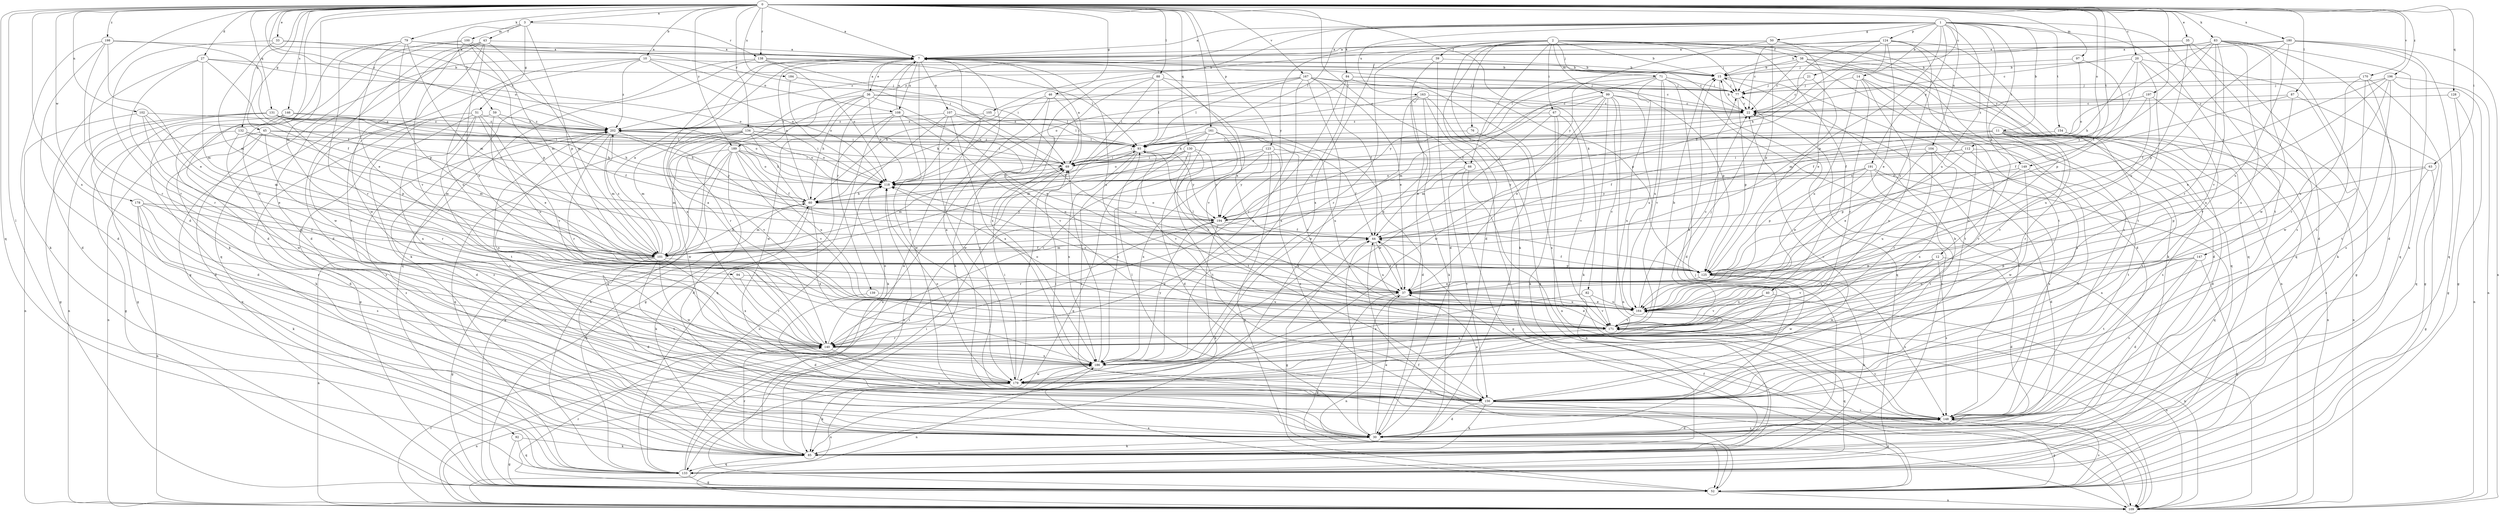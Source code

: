 strict digraph  {
0;
1;
2;
3;
7;
10;
11;
12;
14;
15;
20;
21;
22;
27;
30;
33;
35;
36;
37;
38;
39;
40;
43;
44;
45;
46;
50;
51;
52;
59;
60;
63;
66;
67;
69;
71;
76;
77;
79;
82;
83;
84;
85;
87;
88;
92;
93;
94;
97;
99;
100;
101;
102;
104;
105;
107;
108;
109;
112;
118;
123;
124;
125;
128;
130;
131;
132;
133;
134;
138;
139;
140;
146;
147;
148;
149;
154;
156;
161;
163;
164;
167;
170;
171;
178;
179;
180;
184;
186;
189;
191;
194;
196;
197;
198;
202;
0 -> 3  [label=a];
0 -> 7  [label=a];
0 -> 10  [label=b];
0 -> 20  [label=c];
0 -> 21  [label=c];
0 -> 27  [label=d];
0 -> 30  [label=d];
0 -> 33  [label=e];
0 -> 35  [label=e];
0 -> 45  [label=g];
0 -> 46  [label=g];
0 -> 63  [label=i];
0 -> 66  [label=i];
0 -> 79  [label=k];
0 -> 82  [label=k];
0 -> 83  [label=k];
0 -> 87  [label=l];
0 -> 88  [label=l];
0 -> 92  [label=l];
0 -> 94  [label=m];
0 -> 97  [label=m];
0 -> 102  [label=n];
0 -> 112  [label=o];
0 -> 118  [label=o];
0 -> 123  [label=p];
0 -> 128  [label=q];
0 -> 130  [label=q];
0 -> 131  [label=q];
0 -> 132  [label=q];
0 -> 133  [label=q];
0 -> 134  [label=r];
0 -> 138  [label=r];
0 -> 146  [label=s];
0 -> 149  [label=t];
0 -> 161  [label=u];
0 -> 167  [label=v];
0 -> 170  [label=v];
0 -> 178  [label=w];
0 -> 179  [label=w];
0 -> 180  [label=x];
0 -> 184  [label=x];
0 -> 186  [label=x];
0 -> 189  [label=y];
0 -> 196  [label=z];
0 -> 197  [label=z];
0 -> 198  [label=z];
0 -> 202  [label=z];
1 -> 7  [label=a];
1 -> 11  [label=b];
1 -> 12  [label=b];
1 -> 14  [label=b];
1 -> 50  [label=g];
1 -> 84  [label=k];
1 -> 93  [label=l];
1 -> 104  [label=n];
1 -> 105  [label=n];
1 -> 124  [label=p];
1 -> 125  [label=p];
1 -> 147  [label=s];
1 -> 149  [label=t];
1 -> 154  [label=t];
1 -> 156  [label=t];
1 -> 163  [label=u];
1 -> 164  [label=u];
1 -> 189  [label=y];
1 -> 191  [label=y];
2 -> 15  [label=b];
2 -> 30  [label=d];
2 -> 38  [label=f];
2 -> 39  [label=f];
2 -> 40  [label=f];
2 -> 66  [label=i];
2 -> 67  [label=i];
2 -> 71  [label=j];
2 -> 76  [label=j];
2 -> 77  [label=j];
2 -> 85  [label=k];
2 -> 99  [label=m];
2 -> 133  [label=q];
2 -> 148  [label=s];
2 -> 186  [label=x];
2 -> 194  [label=y];
3 -> 43  [label=f];
3 -> 51  [label=g];
3 -> 59  [label=h];
3 -> 100  [label=m];
3 -> 125  [label=p];
3 -> 138  [label=r];
7 -> 15  [label=b];
7 -> 22  [label=c];
7 -> 36  [label=e];
7 -> 37  [label=e];
7 -> 107  [label=n];
7 -> 108  [label=n];
7 -> 125  [label=p];
7 -> 139  [label=r];
7 -> 156  [label=t];
7 -> 164  [label=u];
7 -> 186  [label=x];
10 -> 15  [label=b];
10 -> 52  [label=g];
10 -> 108  [label=n];
10 -> 118  [label=o];
10 -> 164  [label=u];
10 -> 179  [label=w];
10 -> 202  [label=z];
11 -> 30  [label=d];
11 -> 44  [label=f];
11 -> 93  [label=l];
11 -> 101  [label=m];
11 -> 109  [label=n];
11 -> 140  [label=r];
11 -> 148  [label=s];
11 -> 156  [label=t];
11 -> 164  [label=u];
11 -> 171  [label=v];
12 -> 30  [label=d];
12 -> 125  [label=p];
12 -> 148  [label=s];
12 -> 164  [label=u];
12 -> 171  [label=v];
12 -> 179  [label=w];
14 -> 30  [label=d];
14 -> 77  [label=j];
14 -> 140  [label=r];
14 -> 156  [label=t];
14 -> 164  [label=u];
14 -> 186  [label=x];
15 -> 77  [label=j];
15 -> 133  [label=q];
15 -> 148  [label=s];
20 -> 15  [label=b];
20 -> 52  [label=g];
20 -> 60  [label=h];
20 -> 85  [label=k];
20 -> 171  [label=v];
20 -> 194  [label=y];
21 -> 22  [label=c];
21 -> 77  [label=j];
21 -> 101  [label=m];
22 -> 15  [label=b];
22 -> 202  [label=z];
27 -> 15  [label=b];
27 -> 30  [label=d];
27 -> 44  [label=f];
27 -> 101  [label=m];
27 -> 118  [label=o];
27 -> 140  [label=r];
30 -> 37  [label=e];
30 -> 44  [label=f];
30 -> 85  [label=k];
30 -> 148  [label=s];
33 -> 7  [label=a];
33 -> 101  [label=m];
33 -> 140  [label=r];
33 -> 202  [label=z];
35 -> 7  [label=a];
35 -> 30  [label=d];
35 -> 148  [label=s];
35 -> 164  [label=u];
36 -> 7  [label=a];
36 -> 22  [label=c];
36 -> 37  [label=e];
36 -> 60  [label=h];
36 -> 93  [label=l];
36 -> 118  [label=o];
36 -> 133  [label=q];
36 -> 140  [label=r];
36 -> 179  [label=w];
37 -> 44  [label=f];
37 -> 52  [label=g];
37 -> 109  [label=n];
37 -> 164  [label=u];
38 -> 15  [label=b];
38 -> 22  [label=c];
38 -> 30  [label=d];
38 -> 85  [label=k];
38 -> 93  [label=l];
38 -> 109  [label=n];
38 -> 133  [label=q];
39 -> 15  [label=b];
39 -> 30  [label=d];
39 -> 140  [label=r];
39 -> 186  [label=x];
40 -> 109  [label=n];
40 -> 140  [label=r];
40 -> 164  [label=u];
40 -> 171  [label=v];
43 -> 7  [label=a];
43 -> 30  [label=d];
43 -> 101  [label=m];
43 -> 133  [label=q];
43 -> 156  [label=t];
43 -> 164  [label=u];
43 -> 179  [label=w];
44 -> 37  [label=e];
44 -> 52  [label=g];
44 -> 101  [label=m];
44 -> 164  [label=u];
45 -> 30  [label=d];
45 -> 69  [label=i];
45 -> 93  [label=l];
45 -> 101  [label=m];
45 -> 109  [label=n];
45 -> 133  [label=q];
45 -> 140  [label=r];
46 -> 22  [label=c];
46 -> 69  [label=i];
46 -> 109  [label=n];
46 -> 118  [label=o];
46 -> 156  [label=t];
50 -> 7  [label=a];
50 -> 37  [label=e];
50 -> 125  [label=p];
50 -> 156  [label=t];
50 -> 194  [label=y];
50 -> 202  [label=z];
51 -> 30  [label=d];
51 -> 52  [label=g];
51 -> 156  [label=t];
51 -> 164  [label=u];
51 -> 171  [label=v];
51 -> 186  [label=x];
51 -> 202  [label=z];
52 -> 44  [label=f];
52 -> 69  [label=i];
52 -> 109  [label=n];
52 -> 140  [label=r];
52 -> 148  [label=s];
52 -> 186  [label=x];
59 -> 37  [label=e];
59 -> 60  [label=h];
59 -> 85  [label=k];
59 -> 202  [label=z];
60 -> 7  [label=a];
60 -> 85  [label=k];
60 -> 101  [label=m];
60 -> 186  [label=x];
60 -> 194  [label=y];
63 -> 52  [label=g];
63 -> 118  [label=o];
63 -> 125  [label=p];
63 -> 148  [label=s];
66 -> 52  [label=g];
66 -> 109  [label=n];
66 -> 118  [label=o];
66 -> 156  [label=t];
67 -> 85  [label=k];
67 -> 109  [label=n];
67 -> 171  [label=v];
67 -> 179  [label=w];
67 -> 202  [label=z];
69 -> 7  [label=a];
69 -> 101  [label=m];
69 -> 118  [label=o];
71 -> 30  [label=d];
71 -> 44  [label=f];
71 -> 77  [label=j];
71 -> 109  [label=n];
71 -> 164  [label=u];
71 -> 171  [label=v];
71 -> 186  [label=x];
71 -> 194  [label=y];
76 -> 30  [label=d];
76 -> 93  [label=l];
77 -> 22  [label=c];
77 -> 125  [label=p];
79 -> 7  [label=a];
79 -> 30  [label=d];
79 -> 37  [label=e];
79 -> 69  [label=i];
79 -> 101  [label=m];
79 -> 125  [label=p];
79 -> 140  [label=r];
82 -> 164  [label=u];
82 -> 171  [label=v];
82 -> 186  [label=x];
83 -> 7  [label=a];
83 -> 15  [label=b];
83 -> 30  [label=d];
83 -> 44  [label=f];
83 -> 77  [label=j];
83 -> 93  [label=l];
83 -> 133  [label=q];
83 -> 140  [label=r];
83 -> 148  [label=s];
83 -> 171  [label=v];
83 -> 179  [label=w];
83 -> 186  [label=x];
84 -> 77  [label=j];
84 -> 118  [label=o];
84 -> 125  [label=p];
84 -> 140  [label=r];
84 -> 148  [label=s];
84 -> 186  [label=x];
85 -> 22  [label=c];
85 -> 77  [label=j];
85 -> 118  [label=o];
85 -> 133  [label=q];
85 -> 140  [label=r];
85 -> 202  [label=z];
87 -> 22  [label=c];
87 -> 44  [label=f];
87 -> 133  [label=q];
87 -> 164  [label=u];
88 -> 69  [label=i];
88 -> 77  [label=j];
88 -> 85  [label=k];
88 -> 93  [label=l];
88 -> 171  [label=v];
88 -> 186  [label=x];
92 -> 52  [label=g];
92 -> 85  [label=k];
92 -> 133  [label=q];
93 -> 69  [label=i];
93 -> 118  [label=o];
93 -> 148  [label=s];
93 -> 171  [label=v];
93 -> 186  [label=x];
93 -> 194  [label=y];
93 -> 202  [label=z];
94 -> 37  [label=e];
94 -> 140  [label=r];
97 -> 15  [label=b];
97 -> 118  [label=o];
97 -> 125  [label=p];
99 -> 22  [label=c];
99 -> 37  [label=e];
99 -> 60  [label=h];
99 -> 85  [label=k];
99 -> 101  [label=m];
99 -> 109  [label=n];
99 -> 164  [label=u];
99 -> 171  [label=v];
99 -> 179  [label=w];
100 -> 7  [label=a];
100 -> 30  [label=d];
100 -> 85  [label=k];
100 -> 101  [label=m];
100 -> 125  [label=p];
100 -> 171  [label=v];
101 -> 7  [label=a];
101 -> 30  [label=d];
101 -> 44  [label=f];
101 -> 52  [label=g];
101 -> 60  [label=h];
101 -> 109  [label=n];
101 -> 125  [label=p];
101 -> 156  [label=t];
101 -> 179  [label=w];
101 -> 186  [label=x];
101 -> 202  [label=z];
102 -> 37  [label=e];
102 -> 101  [label=m];
102 -> 109  [label=n];
102 -> 140  [label=r];
102 -> 202  [label=z];
104 -> 37  [label=e];
104 -> 69  [label=i];
104 -> 140  [label=r];
104 -> 148  [label=s];
104 -> 186  [label=x];
105 -> 30  [label=d];
105 -> 118  [label=o];
105 -> 202  [label=z];
107 -> 44  [label=f];
107 -> 85  [label=k];
107 -> 93  [label=l];
107 -> 179  [label=w];
107 -> 186  [label=x];
107 -> 202  [label=z];
108 -> 7  [label=a];
108 -> 52  [label=g];
108 -> 133  [label=q];
108 -> 164  [label=u];
108 -> 171  [label=v];
108 -> 179  [label=w];
108 -> 202  [label=z];
109 -> 44  [label=f];
109 -> 140  [label=r];
109 -> 186  [label=x];
112 -> 69  [label=i];
112 -> 125  [label=p];
112 -> 156  [label=t];
112 -> 171  [label=v];
112 -> 194  [label=y];
118 -> 60  [label=h];
123 -> 44  [label=f];
123 -> 52  [label=g];
123 -> 69  [label=i];
123 -> 140  [label=r];
123 -> 148  [label=s];
123 -> 186  [label=x];
123 -> 194  [label=y];
124 -> 7  [label=a];
124 -> 22  [label=c];
124 -> 37  [label=e];
124 -> 44  [label=f];
124 -> 60  [label=h];
124 -> 69  [label=i];
124 -> 133  [label=q];
124 -> 156  [label=t];
124 -> 164  [label=u];
125 -> 37  [label=e];
125 -> 44  [label=f];
125 -> 85  [label=k];
125 -> 93  [label=l];
125 -> 148  [label=s];
125 -> 179  [label=w];
128 -> 22  [label=c];
128 -> 52  [label=g];
128 -> 109  [label=n];
130 -> 69  [label=i];
130 -> 118  [label=o];
130 -> 133  [label=q];
130 -> 156  [label=t];
130 -> 164  [label=u];
130 -> 186  [label=x];
130 -> 194  [label=y];
131 -> 30  [label=d];
131 -> 44  [label=f];
131 -> 52  [label=g];
131 -> 60  [label=h];
131 -> 69  [label=i];
131 -> 109  [label=n];
131 -> 118  [label=o];
131 -> 125  [label=p];
131 -> 202  [label=z];
132 -> 52  [label=g];
132 -> 93  [label=l];
132 -> 101  [label=m];
132 -> 118  [label=o];
132 -> 148  [label=s];
133 -> 7  [label=a];
133 -> 52  [label=g];
133 -> 60  [label=h];
133 -> 69  [label=i];
133 -> 118  [label=o];
134 -> 60  [label=h];
134 -> 69  [label=i];
134 -> 93  [label=l];
134 -> 101  [label=m];
134 -> 118  [label=o];
134 -> 133  [label=q];
134 -> 171  [label=v];
134 -> 179  [label=w];
138 -> 15  [label=b];
138 -> 69  [label=i];
138 -> 85  [label=k];
138 -> 93  [label=l];
138 -> 118  [label=o];
138 -> 133  [label=q];
139 -> 30  [label=d];
139 -> 164  [label=u];
140 -> 7  [label=a];
140 -> 118  [label=o];
140 -> 148  [label=s];
140 -> 186  [label=x];
146 -> 30  [label=d];
146 -> 52  [label=g];
146 -> 60  [label=h];
146 -> 179  [label=w];
146 -> 202  [label=z];
147 -> 30  [label=d];
147 -> 52  [label=g];
147 -> 125  [label=p];
147 -> 148  [label=s];
147 -> 156  [label=t];
147 -> 164  [label=u];
148 -> 22  [label=c];
148 -> 30  [label=d];
148 -> 52  [label=g];
148 -> 171  [label=v];
148 -> 202  [label=z];
149 -> 118  [label=o];
149 -> 156  [label=t];
149 -> 164  [label=u];
149 -> 179  [label=w];
154 -> 93  [label=l];
154 -> 109  [label=n];
156 -> 7  [label=a];
156 -> 15  [label=b];
156 -> 22  [label=c];
156 -> 30  [label=d];
156 -> 37  [label=e];
156 -> 52  [label=g];
156 -> 69  [label=i];
156 -> 85  [label=k];
156 -> 93  [label=l];
156 -> 148  [label=s];
156 -> 202  [label=z];
161 -> 30  [label=d];
161 -> 69  [label=i];
161 -> 93  [label=l];
161 -> 101  [label=m];
161 -> 156  [label=t];
161 -> 164  [label=u];
161 -> 171  [label=v];
163 -> 22  [label=c];
163 -> 37  [label=e];
163 -> 60  [label=h];
163 -> 85  [label=k];
163 -> 109  [label=n];
163 -> 133  [label=q];
163 -> 179  [label=w];
164 -> 22  [label=c];
164 -> 37  [label=e];
164 -> 109  [label=n];
164 -> 118  [label=o];
164 -> 171  [label=v];
167 -> 22  [label=c];
167 -> 37  [label=e];
167 -> 44  [label=f];
167 -> 60  [label=h];
167 -> 69  [label=i];
167 -> 77  [label=j];
167 -> 85  [label=k];
167 -> 93  [label=l];
167 -> 186  [label=x];
170 -> 52  [label=g];
170 -> 77  [label=j];
170 -> 140  [label=r];
170 -> 148  [label=s];
170 -> 179  [label=w];
171 -> 15  [label=b];
171 -> 37  [label=e];
171 -> 77  [label=j];
171 -> 118  [label=o];
171 -> 133  [label=q];
171 -> 140  [label=r];
178 -> 85  [label=k];
178 -> 101  [label=m];
178 -> 109  [label=n];
178 -> 140  [label=r];
178 -> 148  [label=s];
178 -> 194  [label=y];
179 -> 15  [label=b];
179 -> 69  [label=i];
179 -> 85  [label=k];
179 -> 93  [label=l];
179 -> 109  [label=n];
179 -> 118  [label=o];
179 -> 156  [label=t];
180 -> 7  [label=a];
180 -> 22  [label=c];
180 -> 85  [label=k];
180 -> 109  [label=n];
180 -> 125  [label=p];
180 -> 133  [label=q];
180 -> 164  [label=u];
184 -> 77  [label=j];
184 -> 118  [label=o];
186 -> 69  [label=i];
186 -> 109  [label=n];
186 -> 164  [label=u];
186 -> 179  [label=w];
186 -> 194  [label=y];
189 -> 30  [label=d];
189 -> 44  [label=f];
189 -> 52  [label=g];
189 -> 69  [label=i];
189 -> 85  [label=k];
189 -> 101  [label=m];
189 -> 118  [label=o];
189 -> 164  [label=u];
189 -> 171  [label=v];
191 -> 30  [label=d];
191 -> 37  [label=e];
191 -> 118  [label=o];
191 -> 125  [label=p];
191 -> 133  [label=q];
191 -> 156  [label=t];
191 -> 194  [label=y];
194 -> 44  [label=f];
194 -> 85  [label=k];
194 -> 118  [label=o];
194 -> 140  [label=r];
196 -> 37  [label=e];
196 -> 44  [label=f];
196 -> 52  [label=g];
196 -> 77  [label=j];
196 -> 109  [label=n];
196 -> 156  [label=t];
196 -> 164  [label=u];
197 -> 22  [label=c];
197 -> 44  [label=f];
197 -> 164  [label=u];
197 -> 171  [label=v];
197 -> 202  [label=z];
198 -> 7  [label=a];
198 -> 30  [label=d];
198 -> 37  [label=e];
198 -> 44  [label=f];
198 -> 85  [label=k];
198 -> 140  [label=r];
202 -> 93  [label=l];
202 -> 101  [label=m];
202 -> 118  [label=o];
202 -> 140  [label=r];
202 -> 186  [label=x];
202 -> 194  [label=y];
}
